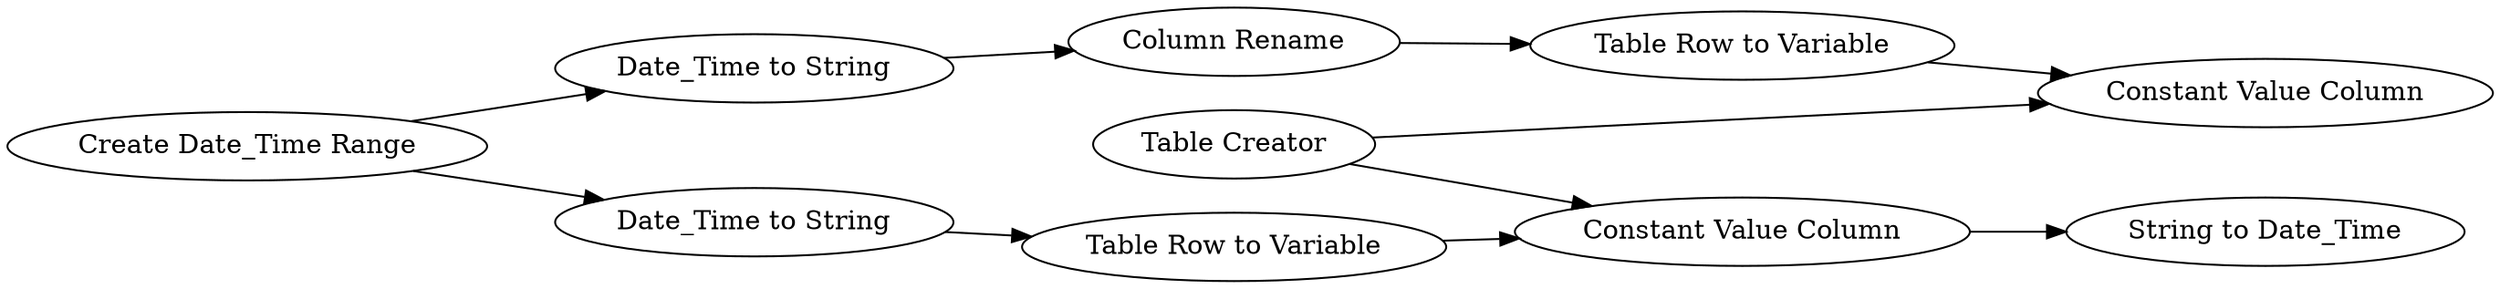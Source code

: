 digraph {
	17 -> 28
	6 -> 25
	6 -> 16
	19 -> 20
	28 -> 20
	25 -> 27
	19 -> 23
	23 -> 26
	16 -> 17
	27 -> 23
	16 [label="Date_Time to String"]
	27 [label="Table Row to Variable"]
	20 [label="Constant Value Column"]
	28 [label="Table Row to Variable"]
	23 [label="Constant Value Column"]
	26 [label="String to Date_Time"]
	6 [label="Create Date_Time Range"]
	25 [label="Date_Time to String"]
	17 [label="Column Rename"]
	19 [label="Table Creator"]
	rankdir=LR
}
